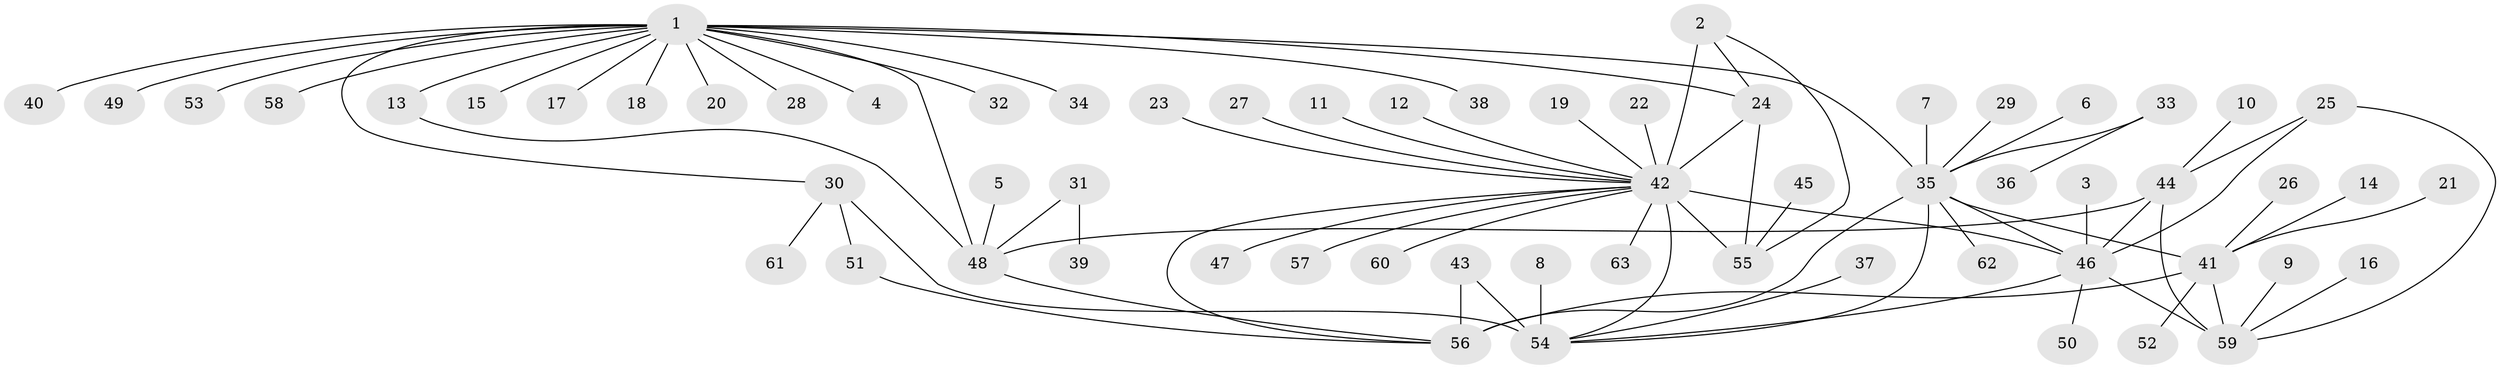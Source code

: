 // original degree distribution, {7: 0.047619047619047616, 13: 0.007936507936507936, 6: 0.03968253968253968, 9: 0.023809523809523808, 11: 0.015873015873015872, 10: 0.031746031746031744, 5: 0.023809523809523808, 15: 0.015873015873015872, 8: 0.031746031746031744, 1: 0.626984126984127, 4: 0.015873015873015872, 2: 0.10317460317460317, 3: 0.015873015873015872}
// Generated by graph-tools (version 1.1) at 2025/50/03/09/25 03:50:32]
// undirected, 63 vertices, 80 edges
graph export_dot {
graph [start="1"]
  node [color=gray90,style=filled];
  1;
  2;
  3;
  4;
  5;
  6;
  7;
  8;
  9;
  10;
  11;
  12;
  13;
  14;
  15;
  16;
  17;
  18;
  19;
  20;
  21;
  22;
  23;
  24;
  25;
  26;
  27;
  28;
  29;
  30;
  31;
  32;
  33;
  34;
  35;
  36;
  37;
  38;
  39;
  40;
  41;
  42;
  43;
  44;
  45;
  46;
  47;
  48;
  49;
  50;
  51;
  52;
  53;
  54;
  55;
  56;
  57;
  58;
  59;
  60;
  61;
  62;
  63;
  1 -- 4 [weight=1.0];
  1 -- 13 [weight=4.0];
  1 -- 15 [weight=1.0];
  1 -- 17 [weight=1.0];
  1 -- 18 [weight=1.0];
  1 -- 20 [weight=1.0];
  1 -- 24 [weight=1.0];
  1 -- 28 [weight=1.0];
  1 -- 30 [weight=1.0];
  1 -- 32 [weight=1.0];
  1 -- 34 [weight=1.0];
  1 -- 35 [weight=1.0];
  1 -- 38 [weight=1.0];
  1 -- 40 [weight=1.0];
  1 -- 48 [weight=4.0];
  1 -- 49 [weight=1.0];
  1 -- 53 [weight=1.0];
  1 -- 58 [weight=1.0];
  2 -- 24 [weight=1.0];
  2 -- 42 [weight=3.0];
  2 -- 55 [weight=1.0];
  3 -- 46 [weight=1.0];
  5 -- 48 [weight=1.0];
  6 -- 35 [weight=1.0];
  7 -- 35 [weight=1.0];
  8 -- 54 [weight=1.0];
  9 -- 59 [weight=1.0];
  10 -- 44 [weight=1.0];
  11 -- 42 [weight=1.0];
  12 -- 42 [weight=1.0];
  13 -- 48 [weight=1.0];
  14 -- 41 [weight=1.0];
  16 -- 59 [weight=1.0];
  19 -- 42 [weight=1.0];
  21 -- 41 [weight=1.0];
  22 -- 42 [weight=1.0];
  23 -- 42 [weight=1.0];
  24 -- 42 [weight=3.0];
  24 -- 55 [weight=1.0];
  25 -- 44 [weight=1.0];
  25 -- 46 [weight=3.0];
  25 -- 59 [weight=1.0];
  26 -- 41 [weight=1.0];
  27 -- 42 [weight=1.0];
  29 -- 35 [weight=1.0];
  30 -- 51 [weight=1.0];
  30 -- 54 [weight=5.0];
  30 -- 61 [weight=1.0];
  31 -- 39 [weight=1.0];
  31 -- 48 [weight=1.0];
  33 -- 35 [weight=1.0];
  33 -- 36 [weight=1.0];
  35 -- 41 [weight=4.0];
  35 -- 46 [weight=1.0];
  35 -- 54 [weight=1.0];
  35 -- 56 [weight=1.0];
  35 -- 62 [weight=1.0];
  37 -- 54 [weight=1.0];
  41 -- 52 [weight=1.0];
  41 -- 56 [weight=4.0];
  41 -- 59 [weight=1.0];
  42 -- 46 [weight=1.0];
  42 -- 47 [weight=1.0];
  42 -- 54 [weight=1.0];
  42 -- 55 [weight=3.0];
  42 -- 56 [weight=1.0];
  42 -- 57 [weight=1.0];
  42 -- 60 [weight=1.0];
  42 -- 63 [weight=1.0];
  43 -- 54 [weight=1.0];
  43 -- 56 [weight=1.0];
  44 -- 46 [weight=3.0];
  44 -- 48 [weight=1.0];
  44 -- 59 [weight=1.0];
  45 -- 55 [weight=1.0];
  46 -- 50 [weight=1.0];
  46 -- 54 [weight=1.0];
  46 -- 59 [weight=3.0];
  48 -- 56 [weight=1.0];
  51 -- 56 [weight=1.0];
}
